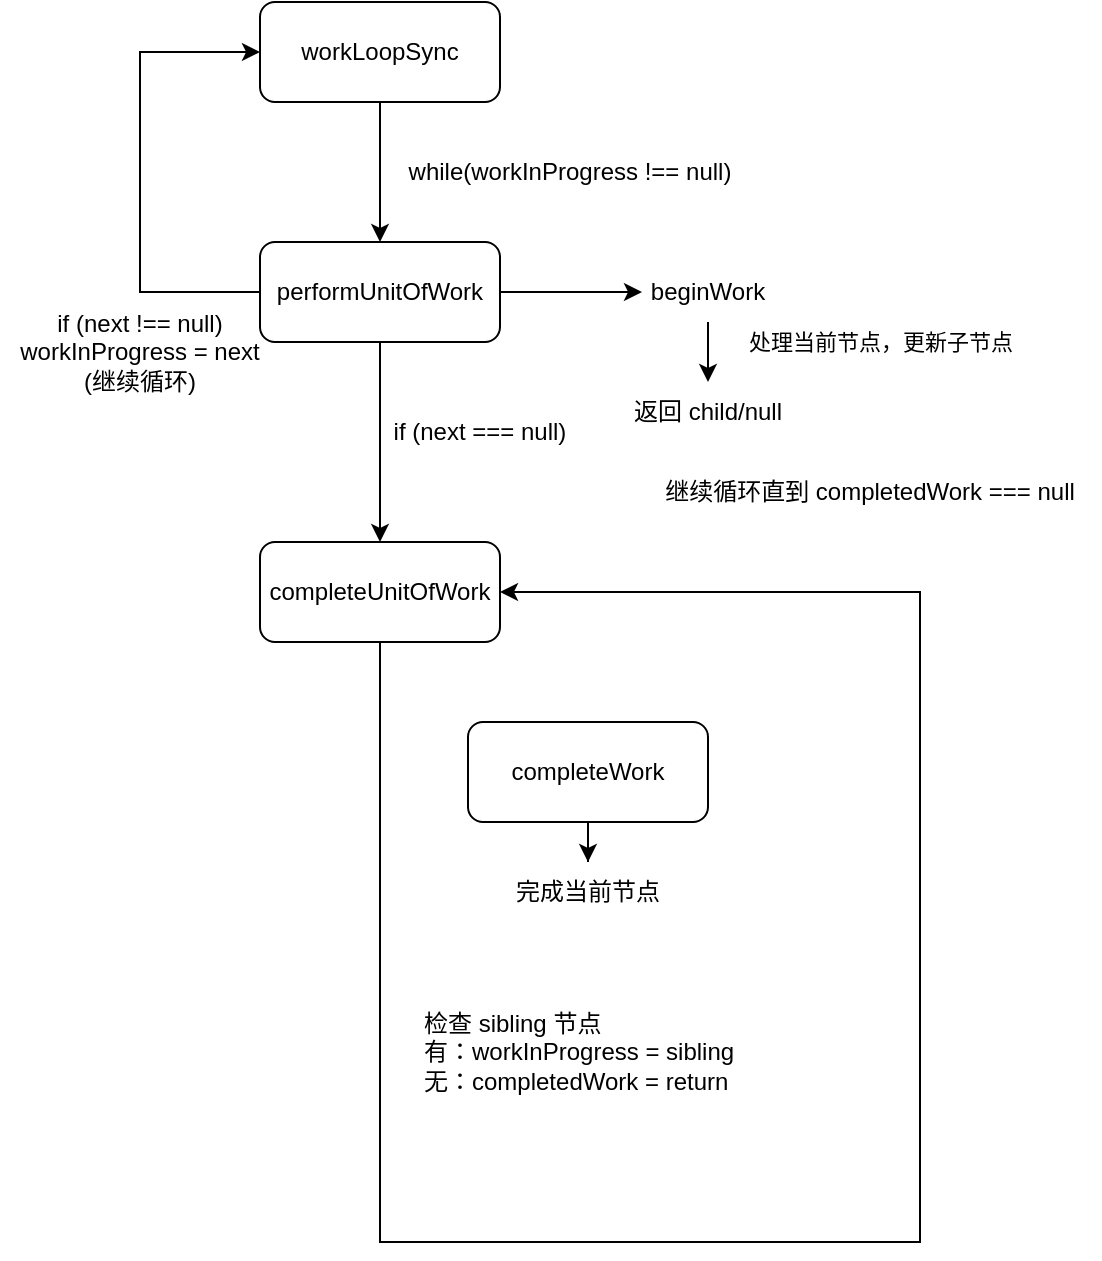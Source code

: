 <mxfile version="24.8.4">
  <diagram name="第 1 页" id="zMMZFU8kuMQ3PgCF7L6h">
    <mxGraphModel dx="1242" dy="785" grid="1" gridSize="10" guides="1" tooltips="1" connect="1" arrows="1" fold="1" page="1" pageScale="1" pageWidth="827" pageHeight="1169" math="0" shadow="0">
      <root>
        <mxCell id="0" />
        <mxCell id="1" parent="0" />
        <mxCell id="ZNsw2Lb3vmknDcRQJszT-5" value="" style="edgeStyle=orthogonalEdgeStyle;rounded=0;orthogonalLoop=1;jettySize=auto;html=1;" edge="1" parent="1" source="ZNsw2Lb3vmknDcRQJszT-1" target="ZNsw2Lb3vmknDcRQJszT-2">
          <mxGeometry relative="1" as="geometry" />
        </mxCell>
        <mxCell id="ZNsw2Lb3vmknDcRQJszT-1" value="workLoopSync" style="rounded=1;whiteSpace=wrap;html=1;" vertex="1" parent="1">
          <mxGeometry x="190" y="160" width="120" height="50" as="geometry" />
        </mxCell>
        <mxCell id="ZNsw2Lb3vmknDcRQJszT-6" value="" style="edgeStyle=orthogonalEdgeStyle;rounded=0;orthogonalLoop=1;jettySize=auto;html=1;entryX=0;entryY=0.5;entryDx=0;entryDy=0;" edge="1" parent="1" source="ZNsw2Lb3vmknDcRQJszT-2" target="ZNsw2Lb3vmknDcRQJszT-9">
          <mxGeometry relative="1" as="geometry">
            <mxPoint x="340" y="305" as="targetPoint" />
          </mxGeometry>
        </mxCell>
        <mxCell id="ZNsw2Lb3vmknDcRQJszT-7" value="" style="edgeStyle=orthogonalEdgeStyle;rounded=0;orthogonalLoop=1;jettySize=auto;html=1;" edge="1" parent="1" source="ZNsw2Lb3vmknDcRQJszT-2" target="ZNsw2Lb3vmknDcRQJszT-4">
          <mxGeometry relative="1" as="geometry" />
        </mxCell>
        <mxCell id="ZNsw2Lb3vmknDcRQJszT-8" style="edgeStyle=orthogonalEdgeStyle;rounded=0;orthogonalLoop=1;jettySize=auto;html=1;exitX=0;exitY=0.5;exitDx=0;exitDy=0;entryX=0;entryY=0.5;entryDx=0;entryDy=0;" edge="1" parent="1" source="ZNsw2Lb3vmknDcRQJszT-2" target="ZNsw2Lb3vmknDcRQJszT-1">
          <mxGeometry relative="1" as="geometry">
            <Array as="points">
              <mxPoint x="130" y="305" />
              <mxPoint x="130" y="185" />
            </Array>
          </mxGeometry>
        </mxCell>
        <mxCell id="ZNsw2Lb3vmknDcRQJszT-2" value="performUnitOfWork" style="rounded=1;whiteSpace=wrap;html=1;" vertex="1" parent="1">
          <mxGeometry x="190" y="280" width="120" height="50" as="geometry" />
        </mxCell>
        <mxCell id="ZNsw2Lb3vmknDcRQJszT-4" value="completeUnitOfWork" style="rounded=1;whiteSpace=wrap;html=1;" vertex="1" parent="1">
          <mxGeometry x="190" y="430" width="120" height="50" as="geometry" />
        </mxCell>
        <mxCell id="ZNsw2Lb3vmknDcRQJszT-15" value="" style="edgeStyle=orthogonalEdgeStyle;rounded=0;orthogonalLoop=1;jettySize=auto;html=1;" edge="1" parent="1" source="ZNsw2Lb3vmknDcRQJszT-9" target="ZNsw2Lb3vmknDcRQJszT-14">
          <mxGeometry relative="1" as="geometry" />
        </mxCell>
        <mxCell id="ZNsw2Lb3vmknDcRQJszT-16" value="处理当前节点，更新子节点" style="edgeLabel;html=1;align=center;verticalAlign=middle;resizable=0;points=[];" vertex="1" connectable="0" parent="ZNsw2Lb3vmknDcRQJszT-15">
          <mxGeometry x="-0.2" y="-1" relative="1" as="geometry">
            <mxPoint x="85" y="-10" as="offset" />
          </mxGeometry>
        </mxCell>
        <mxCell id="ZNsw2Lb3vmknDcRQJszT-9" value="beginWork" style="text;html=1;align=center;verticalAlign=middle;whiteSpace=wrap;rounded=0;" vertex="1" parent="1">
          <mxGeometry x="381" y="290" width="66" height="30" as="geometry" />
        </mxCell>
        <mxCell id="ZNsw2Lb3vmknDcRQJszT-23" value="" style="edgeStyle=orthogonalEdgeStyle;rounded=0;orthogonalLoop=1;jettySize=auto;html=1;" edge="1" parent="1" source="ZNsw2Lb3vmknDcRQJszT-10" target="ZNsw2Lb3vmknDcRQJszT-22">
          <mxGeometry relative="1" as="geometry" />
        </mxCell>
        <mxCell id="ZNsw2Lb3vmknDcRQJszT-10" value="completeWork" style="rounded=1;whiteSpace=wrap;html=1;" vertex="1" parent="1">
          <mxGeometry x="294" y="520" width="120" height="50" as="geometry" />
        </mxCell>
        <mxCell id="ZNsw2Lb3vmknDcRQJszT-11" value="while(workInProgress !== null)" style="text;html=1;align=center;verticalAlign=middle;whiteSpace=wrap;rounded=0;" vertex="1" parent="1">
          <mxGeometry x="250" y="230" width="190" height="30" as="geometry" />
        </mxCell>
        <mxCell id="ZNsw2Lb3vmknDcRQJszT-14" value="返回 child/null" style="text;html=1;align=center;verticalAlign=middle;whiteSpace=wrap;rounded=0;" vertex="1" parent="1">
          <mxGeometry x="374" y="350" width="80" height="30" as="geometry" />
        </mxCell>
        <mxCell id="ZNsw2Lb3vmknDcRQJszT-18" value="if (next === null)" style="text;html=1;align=center;verticalAlign=middle;whiteSpace=wrap;rounded=0;" vertex="1" parent="1">
          <mxGeometry x="250" y="360" width="100" height="30" as="geometry" />
        </mxCell>
        <mxCell id="ZNsw2Lb3vmknDcRQJszT-19" value="if (next !== null)&lt;div&gt;workInProgress = next&lt;/div&gt;&lt;div&gt;(继续循环)&lt;/div&gt;" style="text;html=1;align=center;verticalAlign=middle;whiteSpace=wrap;rounded=0;" vertex="1" parent="1">
          <mxGeometry x="60" y="320" width="140" height="30" as="geometry" />
        </mxCell>
        <mxCell id="ZNsw2Lb3vmknDcRQJszT-21" style="edgeStyle=orthogonalEdgeStyle;rounded=0;orthogonalLoop=1;jettySize=auto;html=1;exitX=0.5;exitY=1;exitDx=0;exitDy=0;entryX=1;entryY=0.5;entryDx=0;entryDy=0;" edge="1" parent="1" source="ZNsw2Lb3vmknDcRQJszT-4" target="ZNsw2Lb3vmknDcRQJszT-4">
          <mxGeometry relative="1" as="geometry">
            <Array as="points">
              <mxPoint x="250" y="780" />
              <mxPoint x="520" y="780" />
              <mxPoint x="520" y="455" />
            </Array>
          </mxGeometry>
        </mxCell>
        <mxCell id="ZNsw2Lb3vmknDcRQJszT-22" value="完成当前节点" style="text;html=1;align=center;verticalAlign=middle;whiteSpace=wrap;rounded=0;" vertex="1" parent="1">
          <mxGeometry x="314" y="590" width="80" height="30" as="geometry" />
        </mxCell>
        <mxCell id="ZNsw2Lb3vmknDcRQJszT-24" value="检查 sibling 节点&lt;div&gt;&lt;div&gt;有：workInProgress = sibling&lt;/div&gt;&lt;div&gt;无：completedWork = return&lt;/div&gt;&lt;/div&gt;" style="text;html=1;align=left;verticalAlign=middle;whiteSpace=wrap;rounded=0;" vertex="1" parent="1">
          <mxGeometry x="270" y="650" width="190" height="70" as="geometry" />
        </mxCell>
        <mxCell id="ZNsw2Lb3vmknDcRQJszT-26" value="继续循环直到 completedWork === null" style="text;html=1;align=center;verticalAlign=middle;whiteSpace=wrap;rounded=0;" vertex="1" parent="1">
          <mxGeometry x="380" y="390" width="230" height="30" as="geometry" />
        </mxCell>
      </root>
    </mxGraphModel>
  </diagram>
</mxfile>
